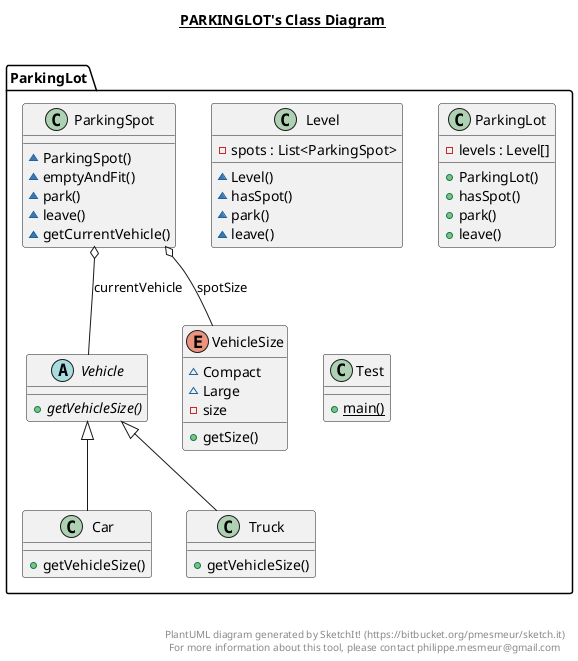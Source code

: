 @startuml

title __PARKINGLOT's Class Diagram__\n

  package ParkingLot {
    class Car {
        + getVehicleSize()
    }
  }
  

  package ParkingLot {
    class Level {
        - spots : List<ParkingSpot>
        ~ Level()
        ~ hasSpot()
        ~ park()
        ~ leave()
    }
  }
  

  package ParkingLot {
    class ParkingLot {
        - levels : Level[]
        + ParkingLot()
        + hasSpot()
        + park()
        + leave()
    }
  }
  

  package ParkingLot {
    class ParkingSpot {
        ~ ParkingSpot()
        ~ emptyAndFit()
        ~ park()
        ~ leave()
        ~ getCurrentVehicle()
    }
  }
  

  package ParkingLot {
    class Test {
        {static} + main()
    }
  }
  

  package ParkingLot {
    class Truck {
        + getVehicleSize()
    }
  }
  

  package ParkingLot {
    abstract class Vehicle {
        {abstract} + getVehicleSize()
    }
  }
  

  package ParkingLot {
    enum VehicleSize {
      ~ Compact
      ~ Large
      - size
      + getSize()
    }
  }
  

  Car -up-|> Vehicle
  ParkingSpot o-- VehicleSize : spotSize
  ParkingSpot o-- Vehicle : currentVehicle
  Truck -up-|> Vehicle


right footer


PlantUML diagram generated by SketchIt! (https://bitbucket.org/pmesmeur/sketch.it)
For more information about this tool, please contact philippe.mesmeur@gmail.com
endfooter

@enduml
